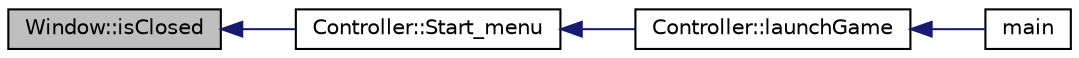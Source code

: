 digraph "Window::isClosed"
{
  edge [fontname="Helvetica",fontsize="10",labelfontname="Helvetica",labelfontsize="10"];
  node [fontname="Helvetica",fontsize="10",shape=record];
  rankdir="LR";
  Node11 [label="Window::isClosed",height=0.2,width=0.4,color="black", fillcolor="grey75", style="filled", fontcolor="black"];
  Node11 -> Node12 [dir="back",color="midnightblue",fontsize="10",style="solid",fontname="Helvetica"];
  Node12 [label="Controller::Start_menu",height=0.2,width=0.4,color="black", fillcolor="white", style="filled",URL="$class_controller.html#a7fa0cc40f37b02f318a9a07fb6859a23"];
  Node12 -> Node13 [dir="back",color="midnightblue",fontsize="10",style="solid",fontname="Helvetica"];
  Node13 [label="Controller::launchGame",height=0.2,width=0.4,color="black", fillcolor="white", style="filled",URL="$class_controller.html#ad15c460d359ab3464c00a97d786bf412"];
  Node13 -> Node14 [dir="back",color="midnightblue",fontsize="10",style="solid",fontname="Helvetica"];
  Node14 [label="main",height=0.2,width=0.4,color="black", fillcolor="white", style="filled",URL="$main_8cpp.html#a3c04138a5bfe5d72780bb7e82a18e627"];
}
